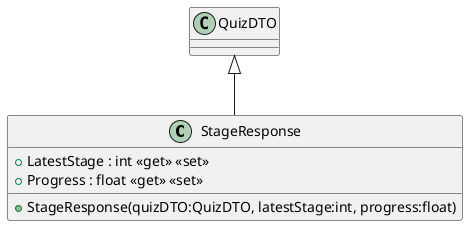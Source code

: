 @startuml
class StageResponse {
    + StageResponse(quizDTO:QuizDTO, latestStage:int, progress:float)
    + LatestStage : int <<get>> <<set>>
    + Progress : float <<get>> <<set>>
}
QuizDTO <|-- StageResponse
@enduml
